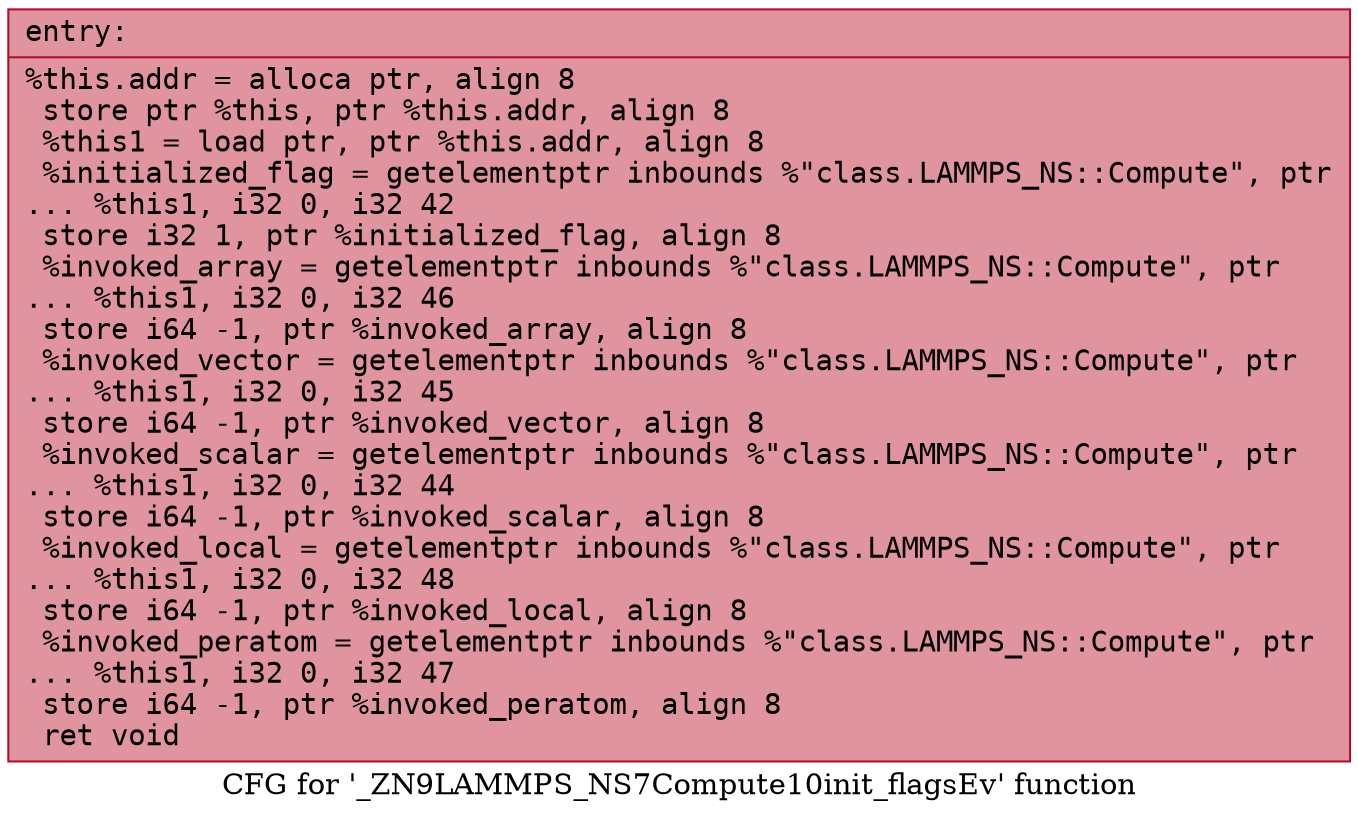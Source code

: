 digraph "CFG for '_ZN9LAMMPS_NS7Compute10init_flagsEv' function" {
	label="CFG for '_ZN9LAMMPS_NS7Compute10init_flagsEv' function";

	Node0x5633babaed90 [shape=record,color="#b70d28ff", style=filled, fillcolor="#b70d2870" fontname="Courier",label="{entry:\l|  %this.addr = alloca ptr, align 8\l  store ptr %this, ptr %this.addr, align 8\l  %this1 = load ptr, ptr %this.addr, align 8\l  %initialized_flag = getelementptr inbounds %\"class.LAMMPS_NS::Compute\", ptr\l... %this1, i32 0, i32 42\l  store i32 1, ptr %initialized_flag, align 8\l  %invoked_array = getelementptr inbounds %\"class.LAMMPS_NS::Compute\", ptr\l... %this1, i32 0, i32 46\l  store i64 -1, ptr %invoked_array, align 8\l  %invoked_vector = getelementptr inbounds %\"class.LAMMPS_NS::Compute\", ptr\l... %this1, i32 0, i32 45\l  store i64 -1, ptr %invoked_vector, align 8\l  %invoked_scalar = getelementptr inbounds %\"class.LAMMPS_NS::Compute\", ptr\l... %this1, i32 0, i32 44\l  store i64 -1, ptr %invoked_scalar, align 8\l  %invoked_local = getelementptr inbounds %\"class.LAMMPS_NS::Compute\", ptr\l... %this1, i32 0, i32 48\l  store i64 -1, ptr %invoked_local, align 8\l  %invoked_peratom = getelementptr inbounds %\"class.LAMMPS_NS::Compute\", ptr\l... %this1, i32 0, i32 47\l  store i64 -1, ptr %invoked_peratom, align 8\l  ret void\l}"];
}
